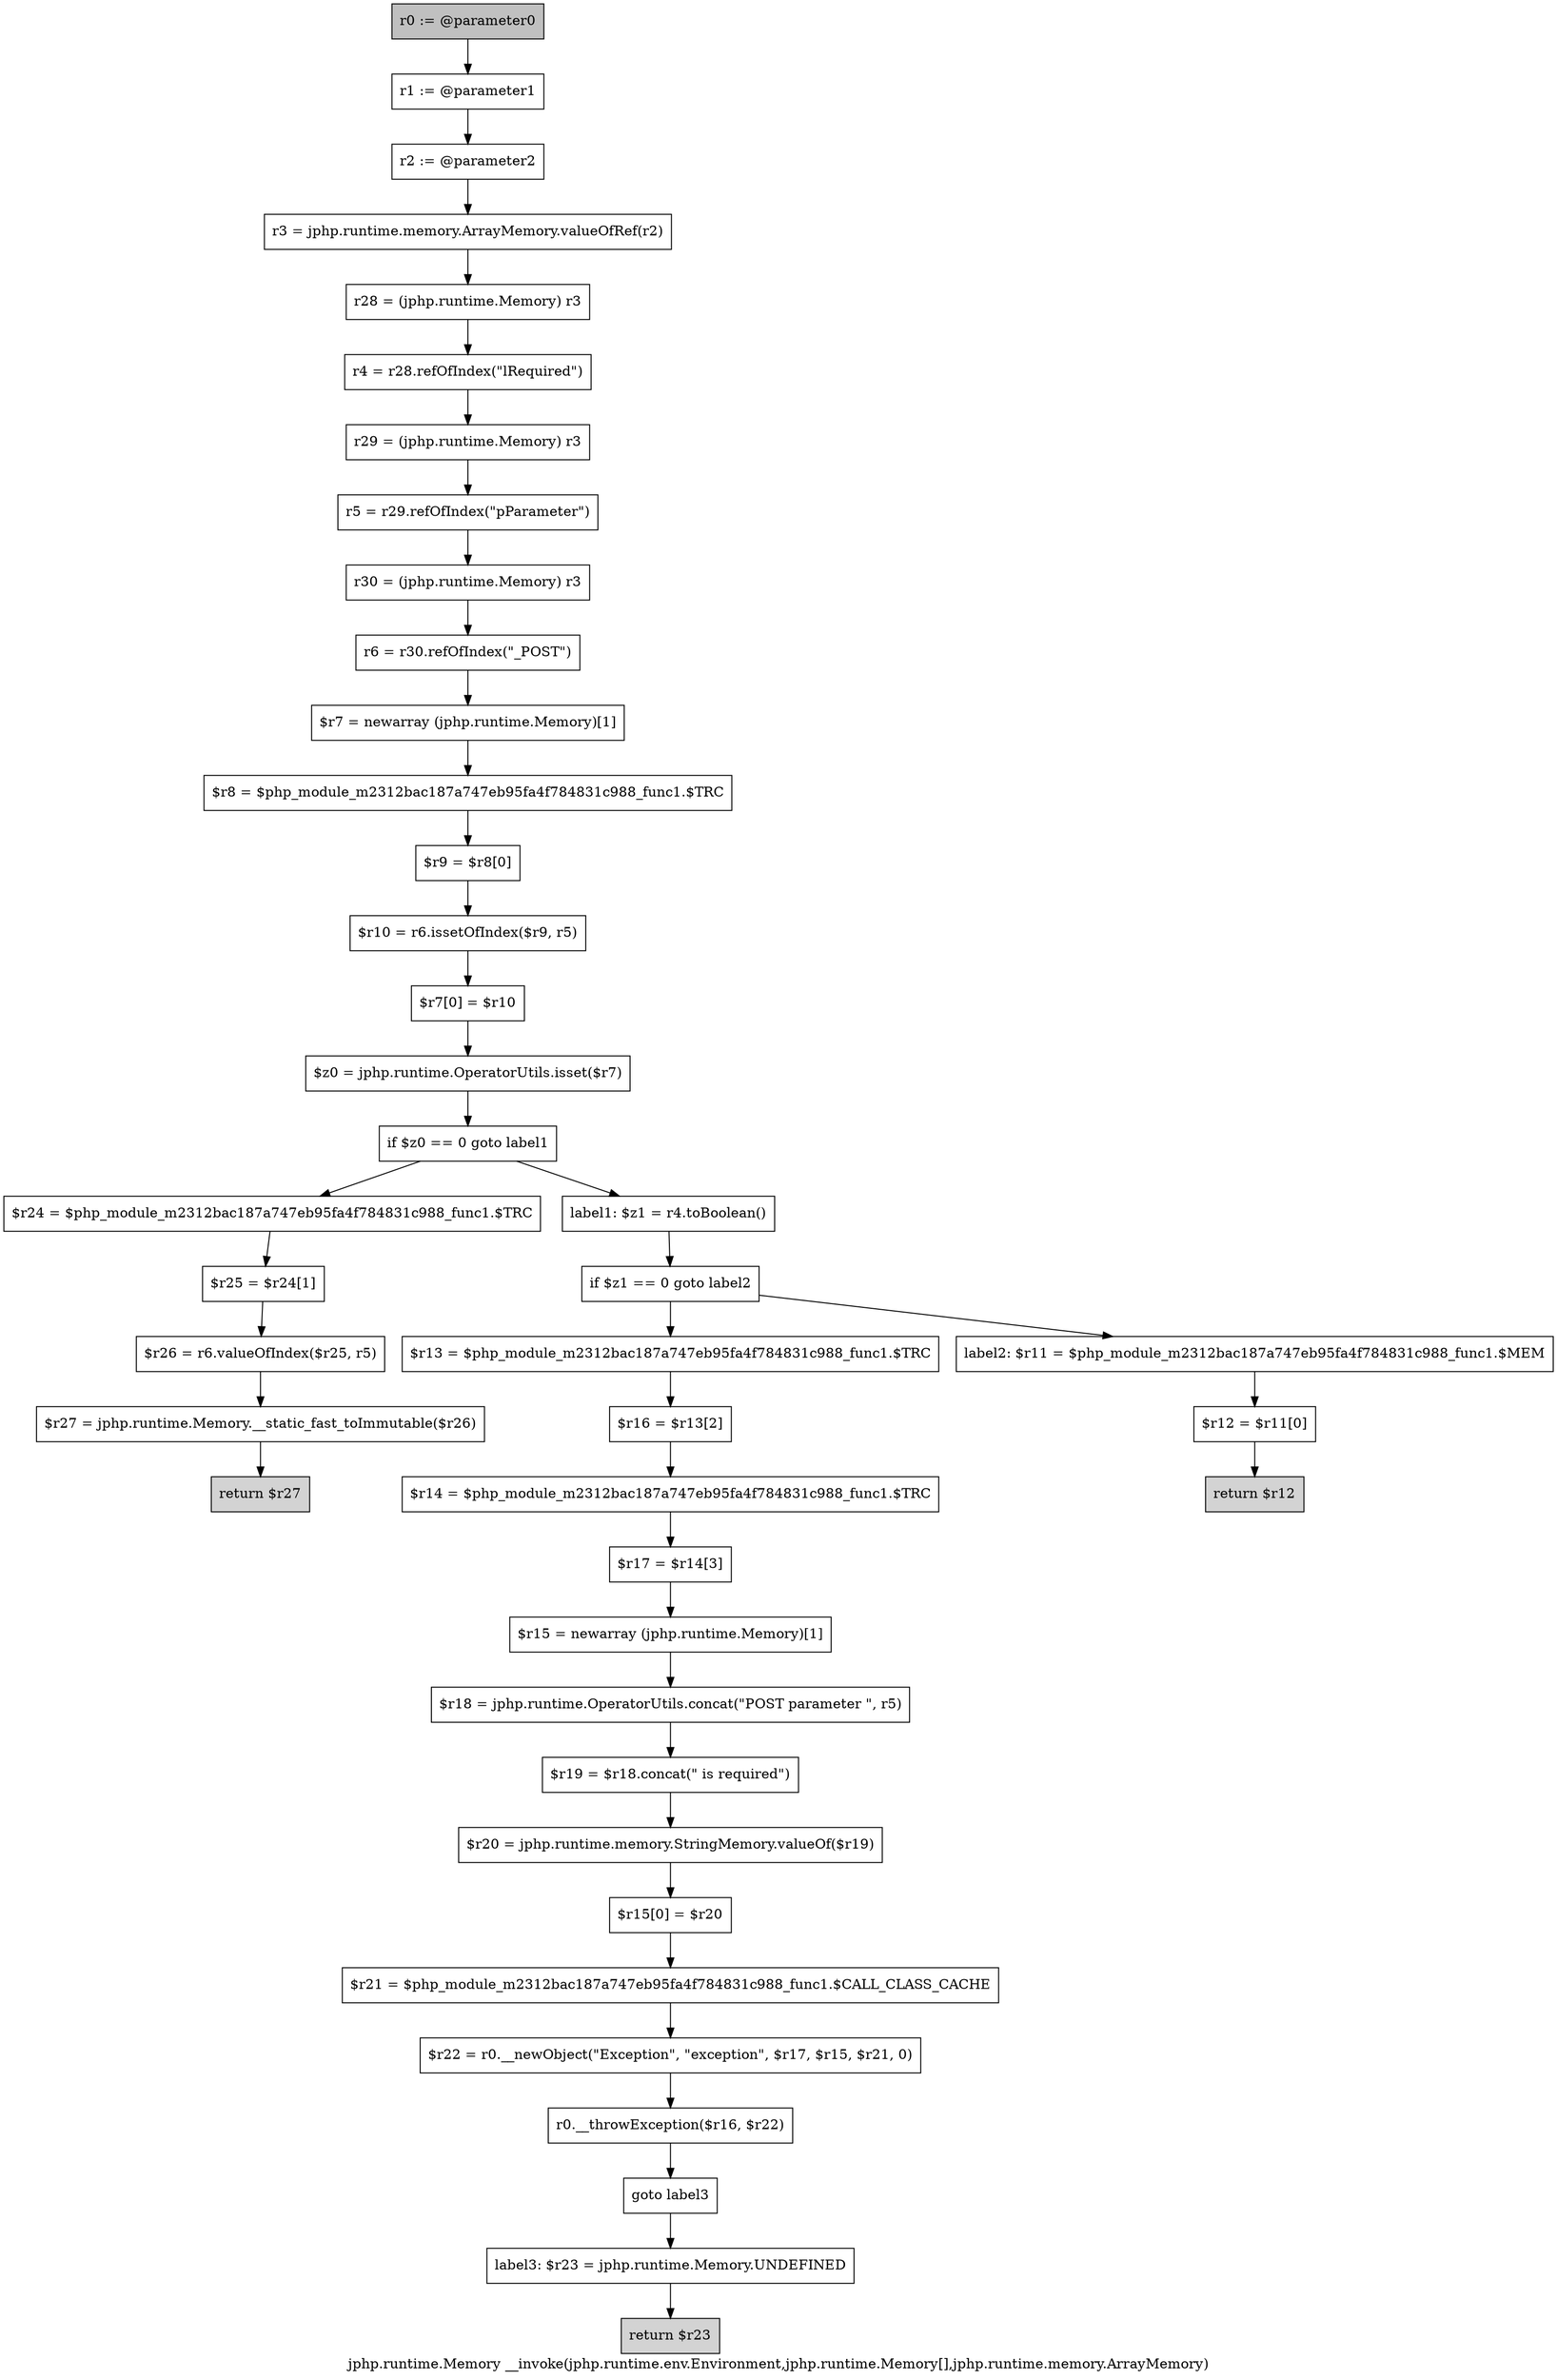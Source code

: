 digraph "jphp.runtime.Memory __invoke(jphp.runtime.env.Environment,jphp.runtime.Memory[],jphp.runtime.memory.ArrayMemory)" {
    label="jphp.runtime.Memory __invoke(jphp.runtime.env.Environment,jphp.runtime.Memory[],jphp.runtime.memory.ArrayMemory)";
    node [shape=box];
    "0" [style=filled,fillcolor=gray,label="r0 := @parameter0",];
    "1" [label="r1 := @parameter1",];
    "0"->"1";
    "2" [label="r2 := @parameter2",];
    "1"->"2";
    "3" [label="r3 = jphp.runtime.memory.ArrayMemory.valueOfRef(r2)",];
    "2"->"3";
    "4" [label="r28 = (jphp.runtime.Memory) r3",];
    "3"->"4";
    "5" [label="r4 = r28.refOfIndex(\"lRequired\")",];
    "4"->"5";
    "6" [label="r29 = (jphp.runtime.Memory) r3",];
    "5"->"6";
    "7" [label="r5 = r29.refOfIndex(\"pParameter\")",];
    "6"->"7";
    "8" [label="r30 = (jphp.runtime.Memory) r3",];
    "7"->"8";
    "9" [label="r6 = r30.refOfIndex(\"_POST\")",];
    "8"->"9";
    "10" [label="$r7 = newarray (jphp.runtime.Memory)[1]",];
    "9"->"10";
    "11" [label="$r8 = $php_module_m2312bac187a747eb95fa4f784831c988_func1.$TRC",];
    "10"->"11";
    "12" [label="$r9 = $r8[0]",];
    "11"->"12";
    "13" [label="$r10 = r6.issetOfIndex($r9, r5)",];
    "12"->"13";
    "14" [label="$r7[0] = $r10",];
    "13"->"14";
    "15" [label="$z0 = jphp.runtime.OperatorUtils.isset($r7)",];
    "14"->"15";
    "16" [label="if $z0 == 0 goto label1",];
    "15"->"16";
    "17" [label="$r24 = $php_module_m2312bac187a747eb95fa4f784831c988_func1.$TRC",];
    "16"->"17";
    "22" [label="label1: $z1 = r4.toBoolean()",];
    "16"->"22";
    "18" [label="$r25 = $r24[1]",];
    "17"->"18";
    "19" [label="$r26 = r6.valueOfIndex($r25, r5)",];
    "18"->"19";
    "20" [label="$r27 = jphp.runtime.Memory.__static_fast_toImmutable($r26)",];
    "19"->"20";
    "21" [style=filled,fillcolor=lightgray,label="return $r27",];
    "20"->"21";
    "23" [label="if $z1 == 0 goto label2",];
    "22"->"23";
    "24" [label="$r13 = $php_module_m2312bac187a747eb95fa4f784831c988_func1.$TRC",];
    "23"->"24";
    "37" [label="label2: $r11 = $php_module_m2312bac187a747eb95fa4f784831c988_func1.$MEM",];
    "23"->"37";
    "25" [label="$r16 = $r13[2]",];
    "24"->"25";
    "26" [label="$r14 = $php_module_m2312bac187a747eb95fa4f784831c988_func1.$TRC",];
    "25"->"26";
    "27" [label="$r17 = $r14[3]",];
    "26"->"27";
    "28" [label="$r15 = newarray (jphp.runtime.Memory)[1]",];
    "27"->"28";
    "29" [label="$r18 = jphp.runtime.OperatorUtils.concat(\"POST parameter \", r5)",];
    "28"->"29";
    "30" [label="$r19 = $r18.concat(\" is required\")",];
    "29"->"30";
    "31" [label="$r20 = jphp.runtime.memory.StringMemory.valueOf($r19)",];
    "30"->"31";
    "32" [label="$r15[0] = $r20",];
    "31"->"32";
    "33" [label="$r21 = $php_module_m2312bac187a747eb95fa4f784831c988_func1.$CALL_CLASS_CACHE",];
    "32"->"33";
    "34" [label="$r22 = r0.__newObject(\"Exception\", \"exception\", $r17, $r15, $r21, 0)",];
    "33"->"34";
    "35" [label="r0.__throwException($r16, $r22)",];
    "34"->"35";
    "36" [label="goto label3",];
    "35"->"36";
    "40" [label="label3: $r23 = jphp.runtime.Memory.UNDEFINED",];
    "36"->"40";
    "38" [label="$r12 = $r11[0]",];
    "37"->"38";
    "39" [style=filled,fillcolor=lightgray,label="return $r12",];
    "38"->"39";
    "41" [style=filled,fillcolor=lightgray,label="return $r23",];
    "40"->"41";
}
